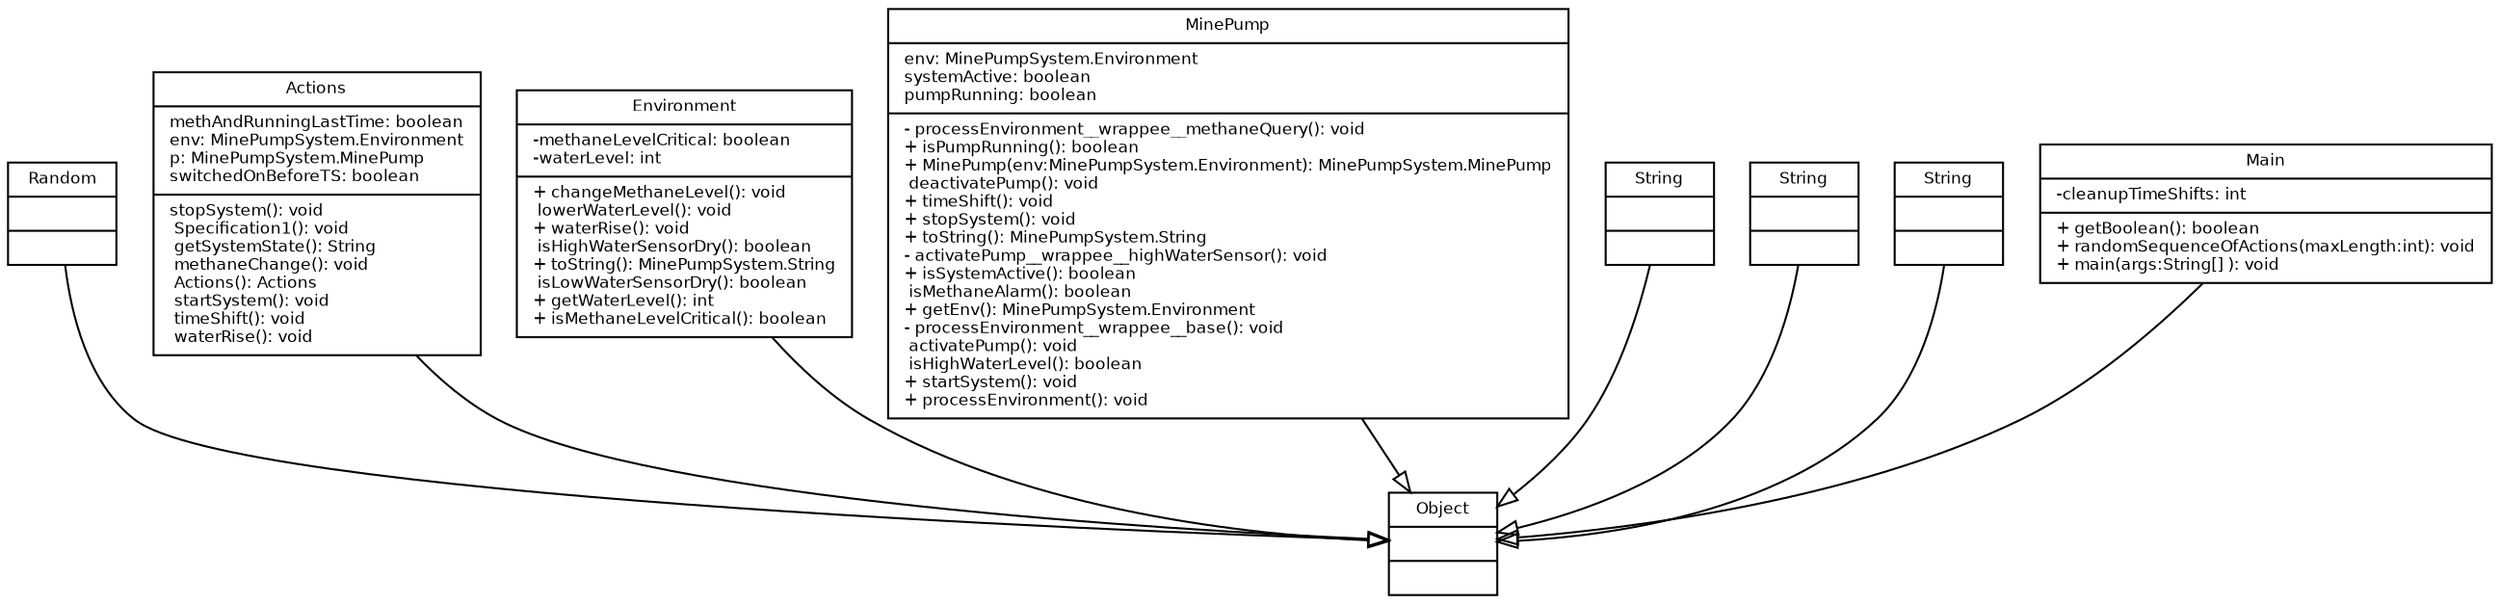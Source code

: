 digraph TypeHierarchy { 
        fontname = "Bitstream Vera Sans"
        fontsize = 8

        node [
                  fontname = "Bitstream Vera Sans"
                  fontsize = 8
                  shape = "record"
        ]

        edge [
                  fontname = "Bitstream Vera Sans"
                  fontsize = 8
        ]

        Random [
                  label = "{Random||}"
        ]

        Actions [
                  label = "{Actions|methAndRunningLastTime: boolean\lenv: MinePumpSystem.Environment\lp: MinePumpSystem.MinePump\lswitchedOnBeforeTS: boolean\l| stopSystem(): void\l Specification1(): void\l getSystemState(): String\l methaneChange(): void\l Actions(): Actions\l startSystem(): void\l timeShift(): void\l waterRise(): void\l}"
        ]

        MinePumpSystem_Environment [
                  label = "{Environment|-methaneLevelCritical: boolean\l-waterLevel: int\l|+ changeMethaneLevel(): void\l lowerWaterLevel(): void\l+ waterRise(): void\l isHighWaterSensorDry(): boolean\l+ toString(): MinePumpSystem.String\l isLowWaterSensorDry(): boolean\l+ getWaterLevel(): int\l+ isMethaneLevelCritical(): boolean\l}"
        ]

        MinePumpSystem_MinePump [
                  label = "{MinePump|env: MinePumpSystem.Environment\lsystemActive: boolean\lpumpRunning: boolean\l|- processEnvironment__wrappee__methaneQuery(): void\l+ isPumpRunning(): boolean\l+ MinePump(env:MinePumpSystem.Environment): MinePumpSystem.MinePump\l deactivatePump(): void\l+ timeShift(): void\l+ stopSystem(): void\l+ toString(): MinePumpSystem.String\l- activatePump__wrappee__highWaterSensor(): void\l+ isSystemActive(): boolean\l isMethaneAlarm(): boolean\l+ getEnv(): MinePumpSystem.Environment\l- processEnvironment__wrappee__base(): void\l activatePump(): void\l isHighWaterLevel(): boolean\l+ startSystem(): void\l+ processEnvironment(): void\l}"
        ]

        String [
                  label = "{String||}"
        ]

        java_lang_String [
                  label = "{String||}"
        ]

        java_lang_Object [
                  label = "{Object||}"
        ]

        MinePumpSystem_String [
                  label = "{String||}"
        ]

        Main [
                  label = "{Main|-cleanupTimeShifts: int\l|+ getBoolean(): boolean\l+ randomSequenceOfActions(maxLength:int): void\l+ main(args:String[] ): void\l}"
        ]

        edge [
                  arrowhead = "empty"
                  style = "solid"
                  arrowtail = "none"
        ]

        Random -> java_lang_Object
        Actions -> java_lang_Object
        MinePumpSystem_Environment -> java_lang_Object
        MinePumpSystem_MinePump -> java_lang_Object
        String -> java_lang_Object
        java_lang_String -> java_lang_Object
        MinePumpSystem_String -> java_lang_Object
        Main -> java_lang_Object
        edge [
                  arrowhead = "empty"
                  style = "dashed"
                  arrowtail = "none"
        ]

        edge [
                  arrowhead = "normal"
                  style = "solid"
                  arrowtail = "odot"
        ]

}
